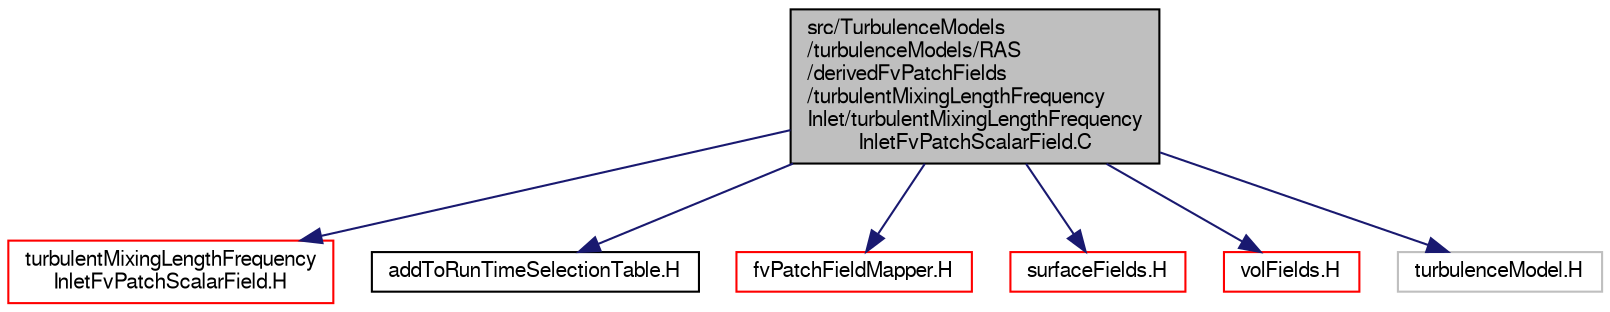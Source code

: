 digraph "src/TurbulenceModels/turbulenceModels/RAS/derivedFvPatchFields/turbulentMixingLengthFrequencyInlet/turbulentMixingLengthFrequencyInletFvPatchScalarField.C"
{
  bgcolor="transparent";
  edge [fontname="FreeSans",fontsize="10",labelfontname="FreeSans",labelfontsize="10"];
  node [fontname="FreeSans",fontsize="10",shape=record];
  Node0 [label="src/TurbulenceModels\l/turbulenceModels/RAS\l/derivedFvPatchFields\l/turbulentMixingLengthFrequency\lInlet/turbulentMixingLengthFrequency\lInletFvPatchScalarField.C",height=0.2,width=0.4,color="black", fillcolor="grey75", style="filled", fontcolor="black"];
  Node0 -> Node1 [color="midnightblue",fontsize="10",style="solid",fontname="FreeSans"];
  Node1 [label="turbulentMixingLengthFrequency\lInletFvPatchScalarField.H",height=0.2,width=0.4,color="red",URL="$a39962.html"];
  Node0 -> Node191 [color="midnightblue",fontsize="10",style="solid",fontname="FreeSans"];
  Node191 [label="addToRunTimeSelectionTable.H",height=0.2,width=0.4,color="black",URL="$a09263.html",tooltip="Macros for easy insertion into run-time selection tables. "];
  Node0 -> Node192 [color="midnightblue",fontsize="10",style="solid",fontname="FreeSans"];
  Node192 [label="fvPatchFieldMapper.H",height=0.2,width=0.4,color="red",URL="$a02468.html"];
  Node0 -> Node193 [color="midnightblue",fontsize="10",style="solid",fontname="FreeSans"];
  Node193 [label="surfaceFields.H",height=0.2,width=0.4,color="red",URL="$a02735.html",tooltip="Foam::surfaceFields. "];
  Node0 -> Node309 [color="midnightblue",fontsize="10",style="solid",fontname="FreeSans"];
  Node309 [label="volFields.H",height=0.2,width=0.4,color="red",URL="$a02750.html"];
  Node0 -> Node313 [color="midnightblue",fontsize="10",style="solid",fontname="FreeSans"];
  Node313 [label="turbulenceModel.H",height=0.2,width=0.4,color="grey75"];
}

